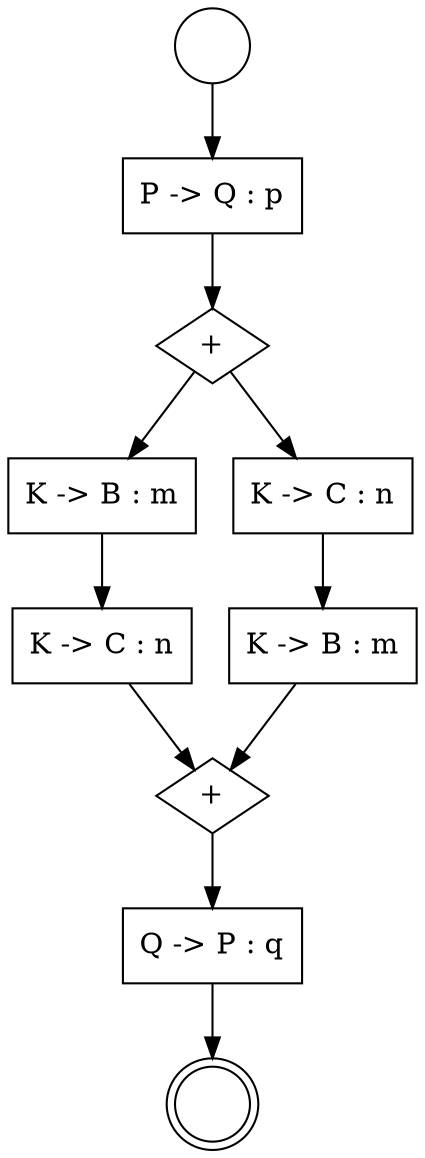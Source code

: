 digraph grf3 {
	0 [label="" shape=circle]
		0 -> 1
	1 [label="P -> Q : p" shape=rect]
		1 -> 2
	2 [label="+" shape=diamond]
		2 -> 4
		2 -> 5
	3 [label="+" shape=diamond]
		3 -> 6
	4 [label="K -> B : m" shape=rect]
		4 -> 8
	5 [label="K -> C : n" shape=rect]
		5 -> 9
	6 [label="Q -> P : q" shape=rect]
		6 -> 7
	7 [label="" shape=doublecircle]
	8 [label="K -> C : n" shape=rect]
		8 -> 3
	9 [label="K -> B : m" shape=rect]
		9 -> 3	
}
